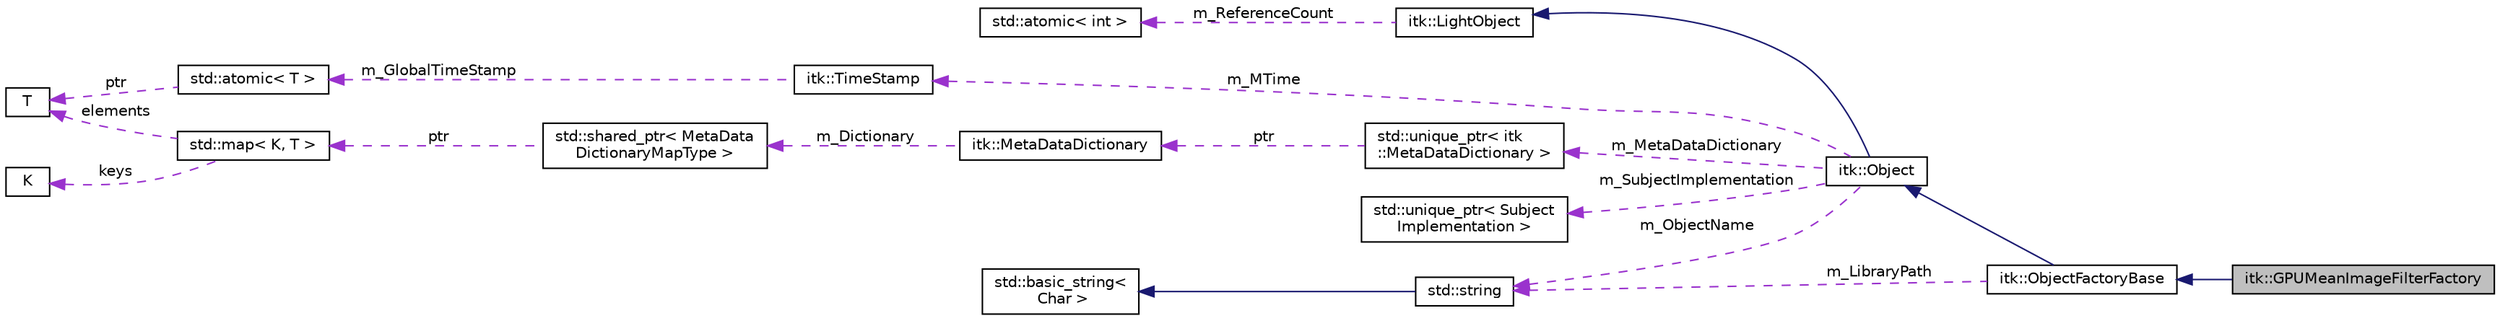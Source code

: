 digraph "itk::GPUMeanImageFilterFactory"
{
 // LATEX_PDF_SIZE
  edge [fontname="Helvetica",fontsize="10",labelfontname="Helvetica",labelfontsize="10"];
  node [fontname="Helvetica",fontsize="10",shape=record];
  rankdir="LR";
  Node1 [label="itk::GPUMeanImageFilterFactory",height=0.2,width=0.4,color="black", fillcolor="grey75", style="filled", fontcolor="black",tooltip="Object Factory implementation for GPUMeanImageFilter."];
  Node2 -> Node1 [dir="back",color="midnightblue",fontsize="10",style="solid",fontname="Helvetica"];
  Node2 [label="itk::ObjectFactoryBase",height=0.2,width=0.4,color="black", fillcolor="white", style="filled",URL="$classitk_1_1ObjectFactoryBase.html",tooltip="Create instances of classes using an object factory."];
  Node3 -> Node2 [dir="back",color="midnightblue",fontsize="10",style="solid",fontname="Helvetica"];
  Node3 [label="itk::Object",height=0.2,width=0.4,color="black", fillcolor="white", style="filled",URL="$classitk_1_1Object.html",tooltip="Base class for most ITK classes."];
  Node4 -> Node3 [dir="back",color="midnightblue",fontsize="10",style="solid",fontname="Helvetica"];
  Node4 [label="itk::LightObject",height=0.2,width=0.4,color="black", fillcolor="white", style="filled",URL="$classitk_1_1LightObject.html",tooltip="Light weight base class for most itk classes."];
  Node5 -> Node4 [dir="back",color="darkorchid3",fontsize="10",style="dashed",label=" m_ReferenceCount" ,fontname="Helvetica"];
  Node5 [label="std::atomic\< int \>",height=0.2,width=0.4,color="black", fillcolor="white", style="filled",tooltip=" "];
  Node6 -> Node3 [dir="back",color="darkorchid3",fontsize="10",style="dashed",label=" m_MTime" ,fontname="Helvetica"];
  Node6 [label="itk::TimeStamp",height=0.2,width=0.4,color="black", fillcolor="white", style="filled",URL="$classitk_1_1TimeStamp.html",tooltip="Generate a unique, increasing time value."];
  Node7 -> Node6 [dir="back",color="darkorchid3",fontsize="10",style="dashed",label=" m_GlobalTimeStamp" ,fontname="Helvetica"];
  Node7 [label="std::atomic\< T \>",height=0.2,width=0.4,color="black", fillcolor="white", style="filled",tooltip=" "];
  Node8 -> Node7 [dir="back",color="darkorchid3",fontsize="10",style="dashed",label=" ptr" ,fontname="Helvetica"];
  Node8 [label="T",height=0.2,width=0.4,color="black", fillcolor="white", style="filled",tooltip=" "];
  Node9 -> Node3 [dir="back",color="darkorchid3",fontsize="10",style="dashed",label=" m_SubjectImplementation" ,fontname="Helvetica"];
  Node9 [label="std::unique_ptr\< Subject\lImplementation \>",height=0.2,width=0.4,color="black", fillcolor="white", style="filled",tooltip=" "];
  Node10 -> Node3 [dir="back",color="darkorchid3",fontsize="10",style="dashed",label=" m_MetaDataDictionary" ,fontname="Helvetica"];
  Node10 [label="std::unique_ptr\< itk\l::MetaDataDictionary \>",height=0.2,width=0.4,color="black", fillcolor="white", style="filled",tooltip=" "];
  Node11 -> Node10 [dir="back",color="darkorchid3",fontsize="10",style="dashed",label=" ptr" ,fontname="Helvetica"];
  Node11 [label="itk::MetaDataDictionary",height=0.2,width=0.4,color="black", fillcolor="white", style="filled",URL="$classitk_1_1MetaDataDictionary.html",tooltip="Provides a mechanism for storing a collection of arbitrary data types."];
  Node12 -> Node11 [dir="back",color="darkorchid3",fontsize="10",style="dashed",label=" m_Dictionary" ,fontname="Helvetica"];
  Node12 [label="std::shared_ptr\< MetaData\lDictionaryMapType \>",height=0.2,width=0.4,color="black", fillcolor="white", style="filled",tooltip=" "];
  Node13 -> Node12 [dir="back",color="darkorchid3",fontsize="10",style="dashed",label=" ptr" ,fontname="Helvetica"];
  Node13 [label="std::map\< K, T \>",height=0.2,width=0.4,color="black", fillcolor="white", style="filled",tooltip=" "];
  Node14 -> Node13 [dir="back",color="darkorchid3",fontsize="10",style="dashed",label=" keys" ,fontname="Helvetica"];
  Node14 [label="K",height=0.2,width=0.4,color="black", fillcolor="white", style="filled",tooltip=" "];
  Node8 -> Node13 [dir="back",color="darkorchid3",fontsize="10",style="dashed",label=" elements" ,fontname="Helvetica"];
  Node15 -> Node3 [dir="back",color="darkorchid3",fontsize="10",style="dashed",label=" m_ObjectName" ,fontname="Helvetica"];
  Node15 [label="std::string",height=0.2,width=0.4,color="black", fillcolor="white", style="filled",tooltip=" "];
  Node16 -> Node15 [dir="back",color="midnightblue",fontsize="10",style="solid",fontname="Helvetica"];
  Node16 [label="std::basic_string\<\l Char \>",height=0.2,width=0.4,color="black", fillcolor="white", style="filled",tooltip=" "];
  Node15 -> Node2 [dir="back",color="darkorchid3",fontsize="10",style="dashed",label=" m_LibraryPath" ,fontname="Helvetica"];
}

